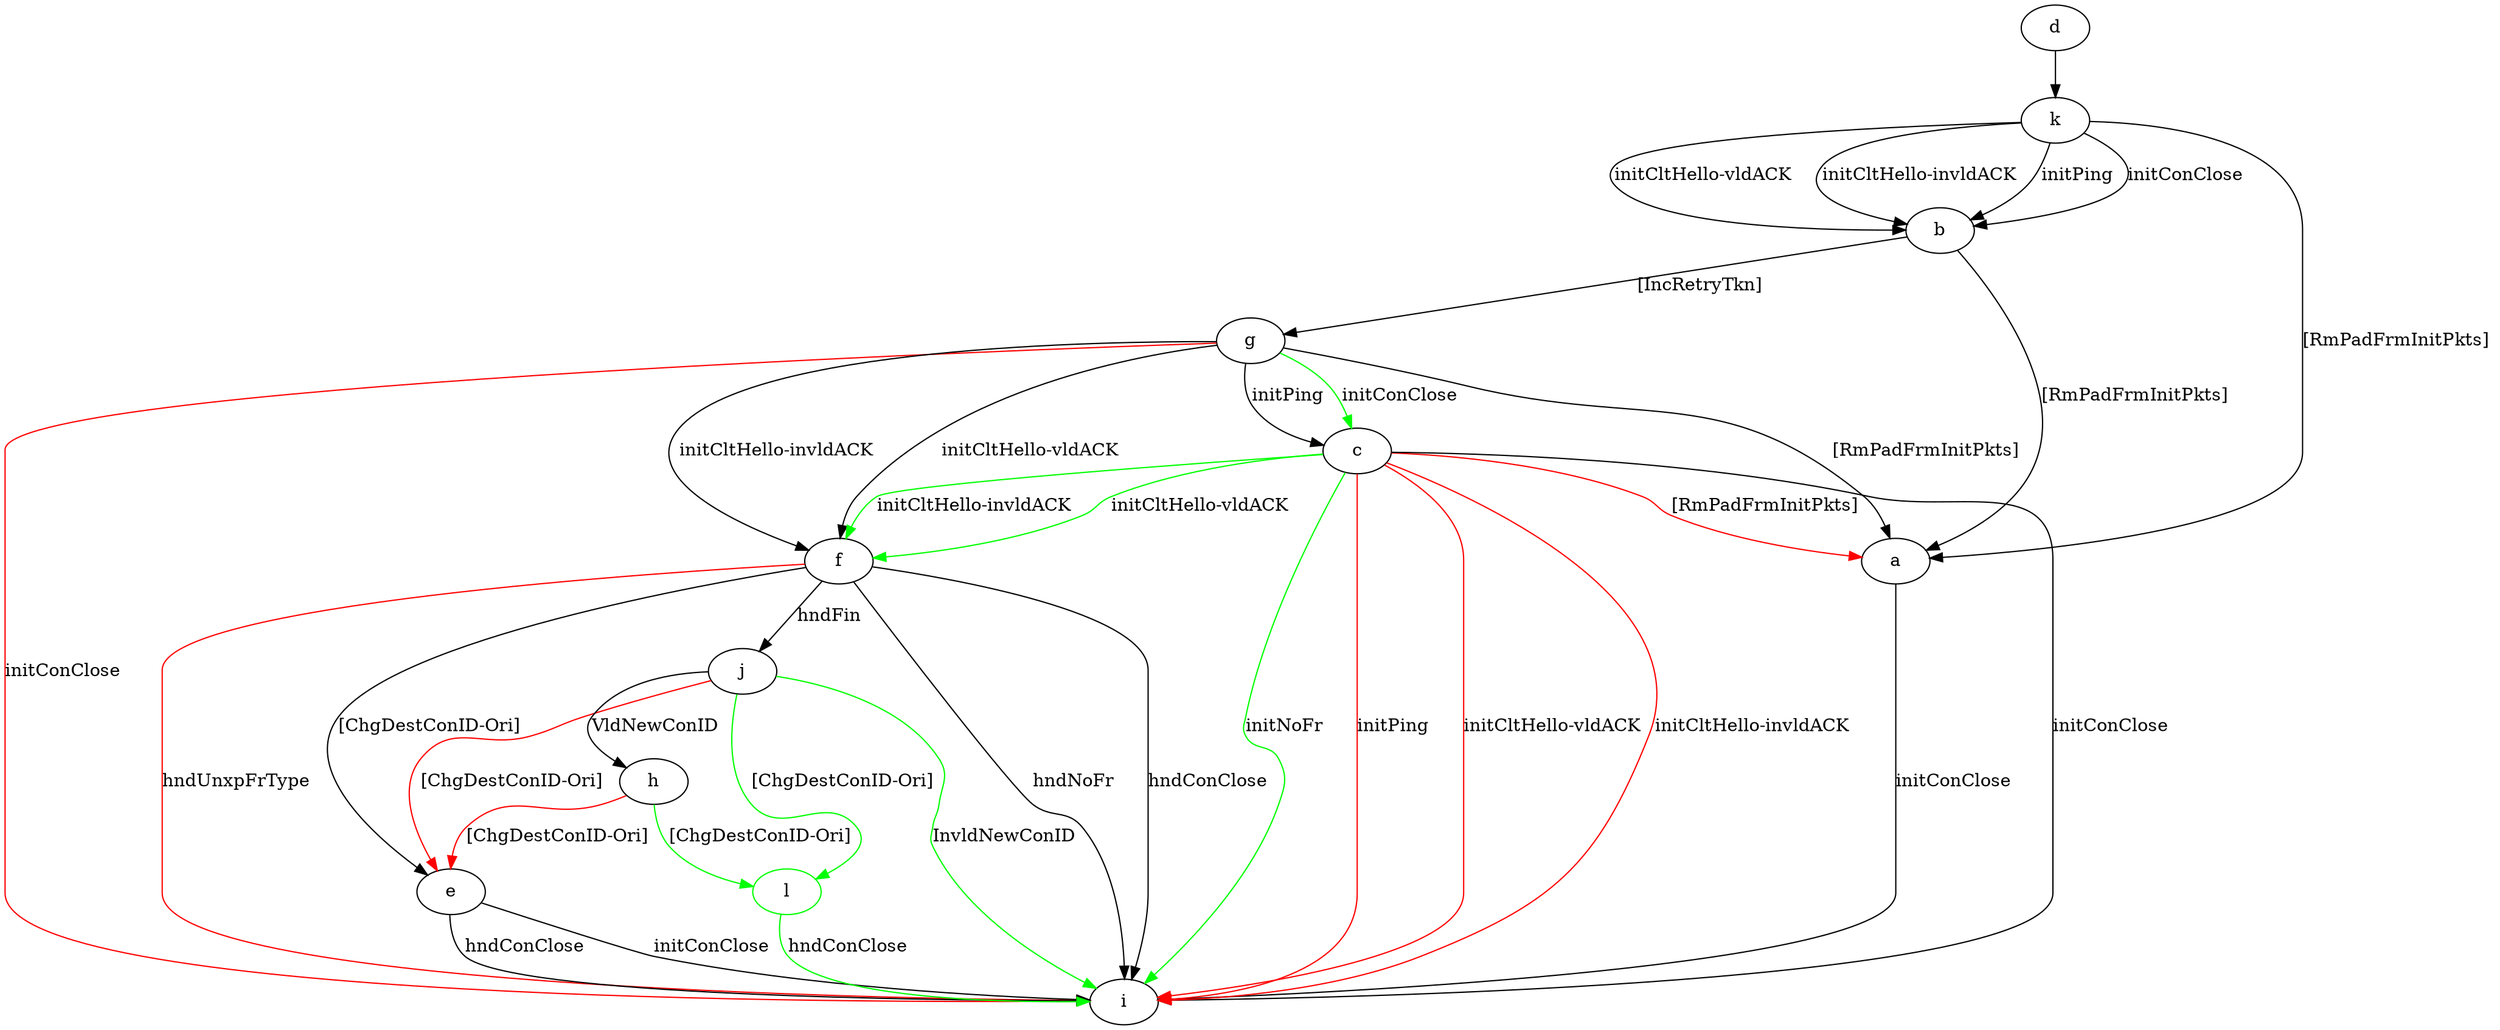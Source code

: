 digraph "" {
	a -> i	[key=0,
		label="initConClose "];
	b -> a	[key=0,
		label="[RmPadFrmInitPkts] "];
	b -> g	[key=0,
		label="[IncRetryTkn] "];
	c -> a	[key=0,
		color=red,
		label="[RmPadFrmInitPkts] "];
	c -> f	[key=0,
		color=green,
		label="initCltHello-vldACK "];
	c -> f	[key=1,
		color=green,
		label="initCltHello-invldACK "];
	c -> i	[key=0,
		label="initConClose "];
	c -> i	[key=1,
		color=green,
		label="initNoFr "];
	c -> i	[key=2,
		color=red,
		label="initPing "];
	c -> i	[key=3,
		color=red,
		label="initCltHello-vldACK "];
	c -> i	[key=4,
		color=red,
		label="initCltHello-invldACK "];
	d -> k	[key=0];
	e -> i	[key=0,
		label="initConClose "];
	e -> i	[key=1,
		label="hndConClose "];
	f -> e	[key=0,
		label="[ChgDestConID-Ori] "];
	f -> i	[key=0,
		label="hndNoFr "];
	f -> i	[key=1,
		label="hndConClose "];
	f -> i	[key=2,
		color=red,
		label="hndUnxpFrType "];
	f -> j	[key=0,
		label="hndFin "];
	g -> a	[key=0,
		label="[RmPadFrmInitPkts] "];
	g -> c	[key=0,
		label="initPing "];
	g -> c	[key=1,
		color=green,
		label="initConClose "];
	g -> f	[key=0,
		label="initCltHello-vldACK "];
	g -> f	[key=1,
		label="initCltHello-invldACK "];
	g -> i	[key=0,
		color=red,
		label="initConClose "];
	h -> e	[key=0,
		color=red,
		label="[ChgDestConID-Ori] "];
	l	[color=green];
	h -> l	[key=0,
		color=green,
		label="[ChgDestConID-Ori] "];
	j -> e	[key=0,
		color=red,
		label="[ChgDestConID-Ori] "];
	j -> h	[key=0,
		label="VldNewConID "];
	j -> i	[key=0,
		color=green,
		label="InvldNewConID "];
	j -> l	[key=0,
		color=green,
		label="[ChgDestConID-Ori] "];
	k -> a	[key=0,
		label="[RmPadFrmInitPkts] "];
	k -> b	[key=0,
		label="initPing "];
	k -> b	[key=1,
		label="initConClose "];
	k -> b	[key=2,
		label="initCltHello-vldACK "];
	k -> b	[key=3,
		label="initCltHello-invldACK "];
	l -> i	[key=0,
		color=green,
		label="hndConClose "];
}

